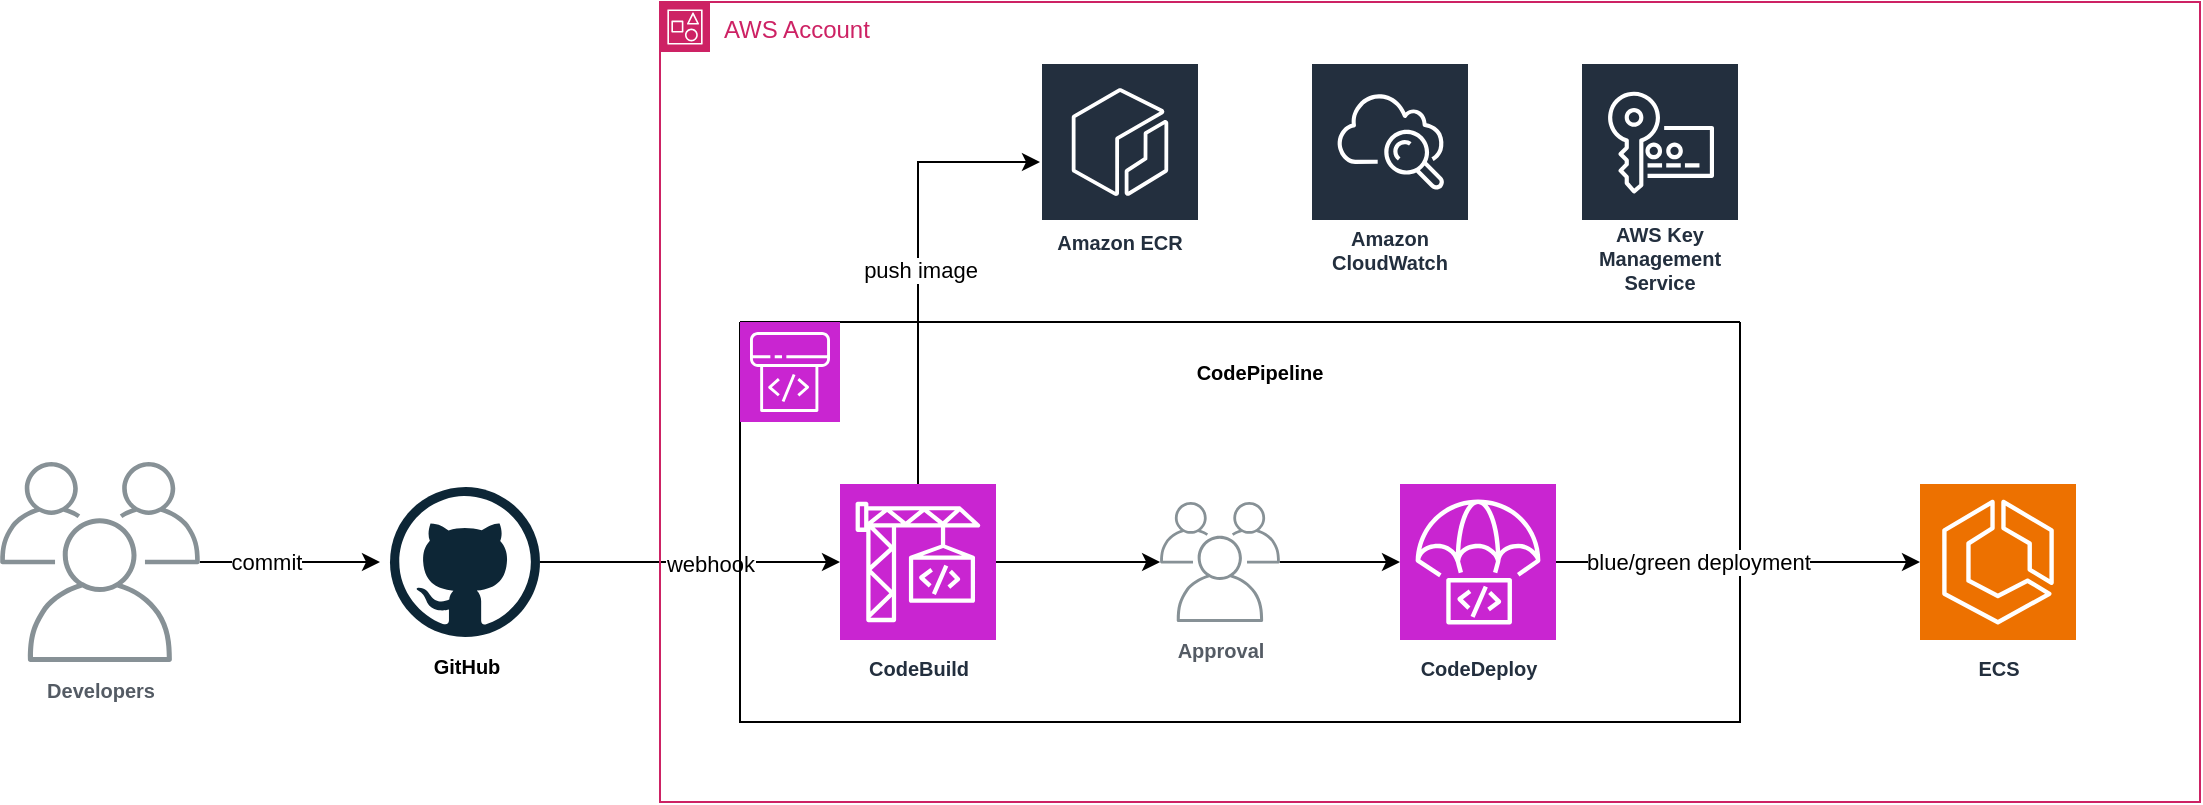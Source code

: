 <mxfile version="28.2.2">
  <diagram name="Page-1" id="uFgHX8l_G_6XssTV8HhN">
    <mxGraphModel dx="1892" dy="527" grid="1" gridSize="10" guides="1" tooltips="1" connect="1" arrows="1" fold="1" page="1" pageScale="1" pageWidth="850" pageHeight="1100" math="0" shadow="0">
      <root>
        <mxCell id="0" />
        <mxCell id="1" parent="0" />
        <mxCell id="T01o5Uwq3xA-ir8Dq9qK-22" style="edgeStyle=orthogonalEdgeStyle;rounded=0;orthogonalLoop=1;jettySize=auto;html=1;" edge="1" parent="1" source="T01o5Uwq3xA-ir8Dq9qK-1" target="T01o5Uwq3xA-ir8Dq9qK-10">
          <mxGeometry relative="1" as="geometry" />
        </mxCell>
        <mxCell id="T01o5Uwq3xA-ir8Dq9qK-31" value="webhook" style="edgeLabel;html=1;align=center;verticalAlign=middle;resizable=0;points=[];" vertex="1" connectable="0" parent="T01o5Uwq3xA-ir8Dq9qK-22">
          <mxGeometry x="0.136" y="-1" relative="1" as="geometry">
            <mxPoint as="offset" />
          </mxGeometry>
        </mxCell>
        <mxCell id="T01o5Uwq3xA-ir8Dq9qK-1" value="&lt;font style=&quot;font-size: 10px;&quot;&gt;&lt;b&gt;GitHub&lt;/b&gt;&lt;/font&gt;" style="dashed=0;outlineConnect=0;html=1;align=center;labelPosition=center;verticalLabelPosition=bottom;verticalAlign=top;shape=mxgraph.weblogos.github" vertex="1" parent="1">
          <mxGeometry x="-75" y="432.5" width="75" height="75" as="geometry" />
        </mxCell>
        <mxCell id="T01o5Uwq3xA-ir8Dq9qK-4" value="AWS Account" style="points=[[0,0],[0.25,0],[0.5,0],[0.75,0],[1,0],[1,0.25],[1,0.5],[1,0.75],[1,1],[0.75,1],[0.5,1],[0.25,1],[0,1],[0,0.75],[0,0.5],[0,0.25]];outlineConnect=0;gradientColor=none;html=1;whiteSpace=wrap;fontSize=12;fontStyle=0;container=1;pointerEvents=0;collapsible=0;recursiveResize=0;shape=mxgraph.aws4.group;grIcon=mxgraph.aws4.group_account;strokeColor=#CD2264;fillColor=none;verticalAlign=top;align=left;spacingLeft=30;fontColor=#CD2264;dashed=0;" vertex="1" parent="1">
          <mxGeometry x="60" y="190" width="770" height="400" as="geometry" />
        </mxCell>
        <mxCell id="T01o5Uwq3xA-ir8Dq9qK-6" value="" style="swimlane;startSize=0;" vertex="1" parent="T01o5Uwq3xA-ir8Dq9qK-4">
          <mxGeometry x="40" y="160" width="500" height="200" as="geometry">
            <mxRectangle x="120" y="380" width="50" height="40" as="alternateBounds" />
          </mxGeometry>
        </mxCell>
        <mxCell id="T01o5Uwq3xA-ir8Dq9qK-7" value="" style="sketch=0;points=[[0,0,0],[0.25,0,0],[0.5,0,0],[0.75,0,0],[1,0,0],[0,1,0],[0.25,1,0],[0.5,1,0],[0.75,1,0],[1,1,0],[0,0.25,0],[0,0.5,0],[0,0.75,0],[1,0.25,0],[1,0.5,0],[1,0.75,0]];outlineConnect=0;fontColor=#232F3E;fillColor=#C925D1;strokeColor=#ffffff;dashed=0;verticalLabelPosition=bottom;verticalAlign=top;align=center;html=1;fontSize=12;fontStyle=0;aspect=fixed;shape=mxgraph.aws4.resourceIcon;resIcon=mxgraph.aws4.codepipeline;" vertex="1" parent="T01o5Uwq3xA-ir8Dq9qK-6">
          <mxGeometry width="50" height="50" as="geometry" />
        </mxCell>
        <mxCell id="T01o5Uwq3xA-ir8Dq9qK-26" style="edgeStyle=orthogonalEdgeStyle;rounded=0;orthogonalLoop=1;jettySize=auto;html=1;" edge="1" parent="T01o5Uwq3xA-ir8Dq9qK-6" source="T01o5Uwq3xA-ir8Dq9qK-10" target="T01o5Uwq3xA-ir8Dq9qK-25">
          <mxGeometry relative="1" as="geometry" />
        </mxCell>
        <mxCell id="T01o5Uwq3xA-ir8Dq9qK-10" value="&lt;font style=&quot;font-size: 10px;&quot;&gt;&lt;b&gt;CodeBuild&lt;/b&gt;&lt;/font&gt;" style="sketch=0;points=[[0,0,0],[0.25,0,0],[0.5,0,0],[0.75,0,0],[1,0,0],[0,1,0],[0.25,1,0],[0.5,1,0],[0.75,1,0],[1,1,0],[0,0.25,0],[0,0.5,0],[0,0.75,0],[1,0.25,0],[1,0.5,0],[1,0.75,0]];outlineConnect=0;fontColor=#232F3E;fillColor=#C925D1;strokeColor=#ffffff;dashed=0;verticalLabelPosition=bottom;verticalAlign=top;align=center;html=1;fontSize=12;fontStyle=0;aspect=fixed;shape=mxgraph.aws4.resourceIcon;resIcon=mxgraph.aws4.codebuild;" vertex="1" parent="T01o5Uwq3xA-ir8Dq9qK-6">
          <mxGeometry x="50" y="81" width="78" height="78" as="geometry" />
        </mxCell>
        <mxCell id="T01o5Uwq3xA-ir8Dq9qK-11" value="&lt;font style=&quot;font-size: 10px;&quot;&gt;&lt;b&gt;CodeDeploy&lt;/b&gt;&lt;/font&gt;" style="sketch=0;points=[[0,0,0],[0.25,0,0],[0.5,0,0],[0.75,0,0],[1,0,0],[0,1,0],[0.25,1,0],[0.5,1,0],[0.75,1,0],[1,1,0],[0,0.25,0],[0,0.5,0],[0,0.75,0],[1,0.25,0],[1,0.5,0],[1,0.75,0]];outlineConnect=0;fontColor=#232F3E;fillColor=#C925D1;strokeColor=#ffffff;dashed=0;verticalLabelPosition=bottom;verticalAlign=top;align=center;html=1;fontSize=12;fontStyle=0;aspect=fixed;shape=mxgraph.aws4.resourceIcon;resIcon=mxgraph.aws4.codedeploy;" vertex="1" parent="T01o5Uwq3xA-ir8Dq9qK-6">
          <mxGeometry x="330" y="81" width="78" height="78" as="geometry" />
        </mxCell>
        <mxCell id="T01o5Uwq3xA-ir8Dq9qK-20" value="&lt;font style=&quot;font-size: 10px;&quot;&gt;&lt;b&gt;CodePipeline&lt;/b&gt;&lt;/font&gt;" style="text;html=1;align=center;verticalAlign=middle;whiteSpace=wrap;rounded=0;" vertex="1" parent="T01o5Uwq3xA-ir8Dq9qK-6">
          <mxGeometry x="230" y="10" width="60" height="30" as="geometry" />
        </mxCell>
        <mxCell id="T01o5Uwq3xA-ir8Dq9qK-25" value="&lt;font style=&quot;font-size: 10px;&quot;&gt;&lt;b&gt;Approval&lt;/b&gt;&lt;/font&gt;" style="sketch=0;outlineConnect=0;gradientColor=none;fontColor=#545B64;strokeColor=none;fillColor=#879196;dashed=0;verticalLabelPosition=bottom;verticalAlign=top;align=center;html=1;fontSize=12;fontStyle=0;aspect=fixed;shape=mxgraph.aws4.illustration_users;pointerEvents=1" vertex="1" parent="T01o5Uwq3xA-ir8Dq9qK-6">
          <mxGeometry x="210" y="90" width="60" height="60" as="geometry" />
        </mxCell>
        <mxCell id="T01o5Uwq3xA-ir8Dq9qK-27" style="edgeStyle=orthogonalEdgeStyle;rounded=0;orthogonalLoop=1;jettySize=auto;html=1;entryX=0;entryY=0.5;entryDx=0;entryDy=0;entryPerimeter=0;" edge="1" parent="T01o5Uwq3xA-ir8Dq9qK-6" source="T01o5Uwq3xA-ir8Dq9qK-25" target="T01o5Uwq3xA-ir8Dq9qK-11">
          <mxGeometry relative="1" as="geometry" />
        </mxCell>
        <mxCell id="T01o5Uwq3xA-ir8Dq9qK-14" value="&lt;font style=&quot;font-size: 10px;&quot;&gt;&lt;b&gt;ECS&lt;/b&gt;&lt;/font&gt;" style="sketch=0;points=[[0,0,0],[0.25,0,0],[0.5,0,0],[0.75,0,0],[1,0,0],[0,1,0],[0.25,1,0],[0.5,1,0],[0.75,1,0],[1,1,0],[0,0.25,0],[0,0.5,0],[0,0.75,0],[1,0.25,0],[1,0.5,0],[1,0.75,0]];outlineConnect=0;fontColor=#232F3E;fillColor=#ED7100;strokeColor=#ffffff;dashed=0;verticalLabelPosition=bottom;verticalAlign=top;align=center;html=1;fontSize=12;fontStyle=0;aspect=fixed;shape=mxgraph.aws4.resourceIcon;resIcon=mxgraph.aws4.ecs;" vertex="1" parent="T01o5Uwq3xA-ir8Dq9qK-4">
          <mxGeometry x="630" y="241" width="78" height="78" as="geometry" />
        </mxCell>
        <mxCell id="T01o5Uwq3xA-ir8Dq9qK-15" value="Amazon CloudWatch" style="sketch=0;outlineConnect=0;fontColor=#232F3E;gradientColor=none;strokeColor=#ffffff;fillColor=#232F3E;dashed=0;verticalLabelPosition=middle;verticalAlign=bottom;align=center;html=1;whiteSpace=wrap;fontSize=10;fontStyle=1;spacing=3;shape=mxgraph.aws4.productIcon;prIcon=mxgraph.aws4.cloudwatch;" vertex="1" parent="T01o5Uwq3xA-ir8Dq9qK-4">
          <mxGeometry x="325" y="30" width="80" height="110" as="geometry" />
        </mxCell>
        <mxCell id="T01o5Uwq3xA-ir8Dq9qK-17" value="AWS Key Management Service" style="sketch=0;outlineConnect=0;fontColor=#232F3E;gradientColor=none;strokeColor=#ffffff;fillColor=#232F3E;dashed=0;verticalLabelPosition=middle;verticalAlign=bottom;align=center;html=1;whiteSpace=wrap;fontSize=10;fontStyle=1;spacing=3;shape=mxgraph.aws4.productIcon;prIcon=mxgraph.aws4.key_management_service;" vertex="1" parent="T01o5Uwq3xA-ir8Dq9qK-4">
          <mxGeometry x="460" y="30" width="80" height="120" as="geometry" />
        </mxCell>
        <mxCell id="T01o5Uwq3xA-ir8Dq9qK-18" value="Amazon ECR" style="sketch=0;outlineConnect=0;fontColor=#232F3E;gradientColor=none;strokeColor=#ffffff;fillColor=#232F3E;dashed=0;verticalLabelPosition=middle;verticalAlign=bottom;align=center;html=1;whiteSpace=wrap;fontSize=10;fontStyle=1;spacing=3;shape=mxgraph.aws4.productIcon;prIcon=mxgraph.aws4.ecr;" vertex="1" parent="T01o5Uwq3xA-ir8Dq9qK-4">
          <mxGeometry x="190" y="30" width="80" height="100" as="geometry" />
        </mxCell>
        <mxCell id="T01o5Uwq3xA-ir8Dq9qK-28" style="edgeStyle=orthogonalEdgeStyle;rounded=0;orthogonalLoop=1;jettySize=auto;html=1;" edge="1" parent="T01o5Uwq3xA-ir8Dq9qK-4" source="T01o5Uwq3xA-ir8Dq9qK-11" target="T01o5Uwq3xA-ir8Dq9qK-14">
          <mxGeometry relative="1" as="geometry" />
        </mxCell>
        <mxCell id="T01o5Uwq3xA-ir8Dq9qK-33" value="blue/green deployment" style="edgeLabel;html=1;align=center;verticalAlign=middle;resizable=0;points=[];" vertex="1" connectable="0" parent="T01o5Uwq3xA-ir8Dq9qK-28">
          <mxGeometry x="-0.218" relative="1" as="geometry">
            <mxPoint as="offset" />
          </mxGeometry>
        </mxCell>
        <mxCell id="T01o5Uwq3xA-ir8Dq9qK-29" style="edgeStyle=orthogonalEdgeStyle;rounded=0;orthogonalLoop=1;jettySize=auto;html=1;" edge="1" parent="T01o5Uwq3xA-ir8Dq9qK-4" source="T01o5Uwq3xA-ir8Dq9qK-10" target="T01o5Uwq3xA-ir8Dq9qK-18">
          <mxGeometry relative="1" as="geometry">
            <Array as="points">
              <mxPoint x="129" y="80" />
            </Array>
          </mxGeometry>
        </mxCell>
        <mxCell id="T01o5Uwq3xA-ir8Dq9qK-32" value="push image" style="edgeLabel;html=1;align=center;verticalAlign=middle;resizable=0;points=[];" vertex="1" connectable="0" parent="T01o5Uwq3xA-ir8Dq9qK-29">
          <mxGeometry x="-0.038" y="-1" relative="1" as="geometry">
            <mxPoint as="offset" />
          </mxGeometry>
        </mxCell>
        <mxCell id="T01o5Uwq3xA-ir8Dq9qK-21" style="edgeStyle=orthogonalEdgeStyle;rounded=0;orthogonalLoop=1;jettySize=auto;html=1;" edge="1" parent="1" source="T01o5Uwq3xA-ir8Dq9qK-5">
          <mxGeometry relative="1" as="geometry">
            <mxPoint x="-80" y="470" as="targetPoint" />
          </mxGeometry>
        </mxCell>
        <mxCell id="T01o5Uwq3xA-ir8Dq9qK-30" value="commit" style="edgeLabel;html=1;align=center;verticalAlign=middle;resizable=0;points=[];" vertex="1" connectable="0" parent="T01o5Uwq3xA-ir8Dq9qK-21">
          <mxGeometry x="-0.287" relative="1" as="geometry">
            <mxPoint as="offset" />
          </mxGeometry>
        </mxCell>
        <mxCell id="T01o5Uwq3xA-ir8Dq9qK-5" value="&lt;font style=&quot;font-size: 10px;&quot;&gt;&lt;b&gt;Developers&lt;/b&gt;&lt;/font&gt;" style="sketch=0;outlineConnect=0;gradientColor=none;fontColor=#545B64;strokeColor=none;fillColor=#879196;dashed=0;verticalLabelPosition=bottom;verticalAlign=top;align=center;html=1;fontSize=12;fontStyle=0;aspect=fixed;shape=mxgraph.aws4.illustration_users;pointerEvents=1" vertex="1" parent="1">
          <mxGeometry x="-270" y="420" width="100" height="100" as="geometry" />
        </mxCell>
      </root>
    </mxGraphModel>
  </diagram>
</mxfile>
